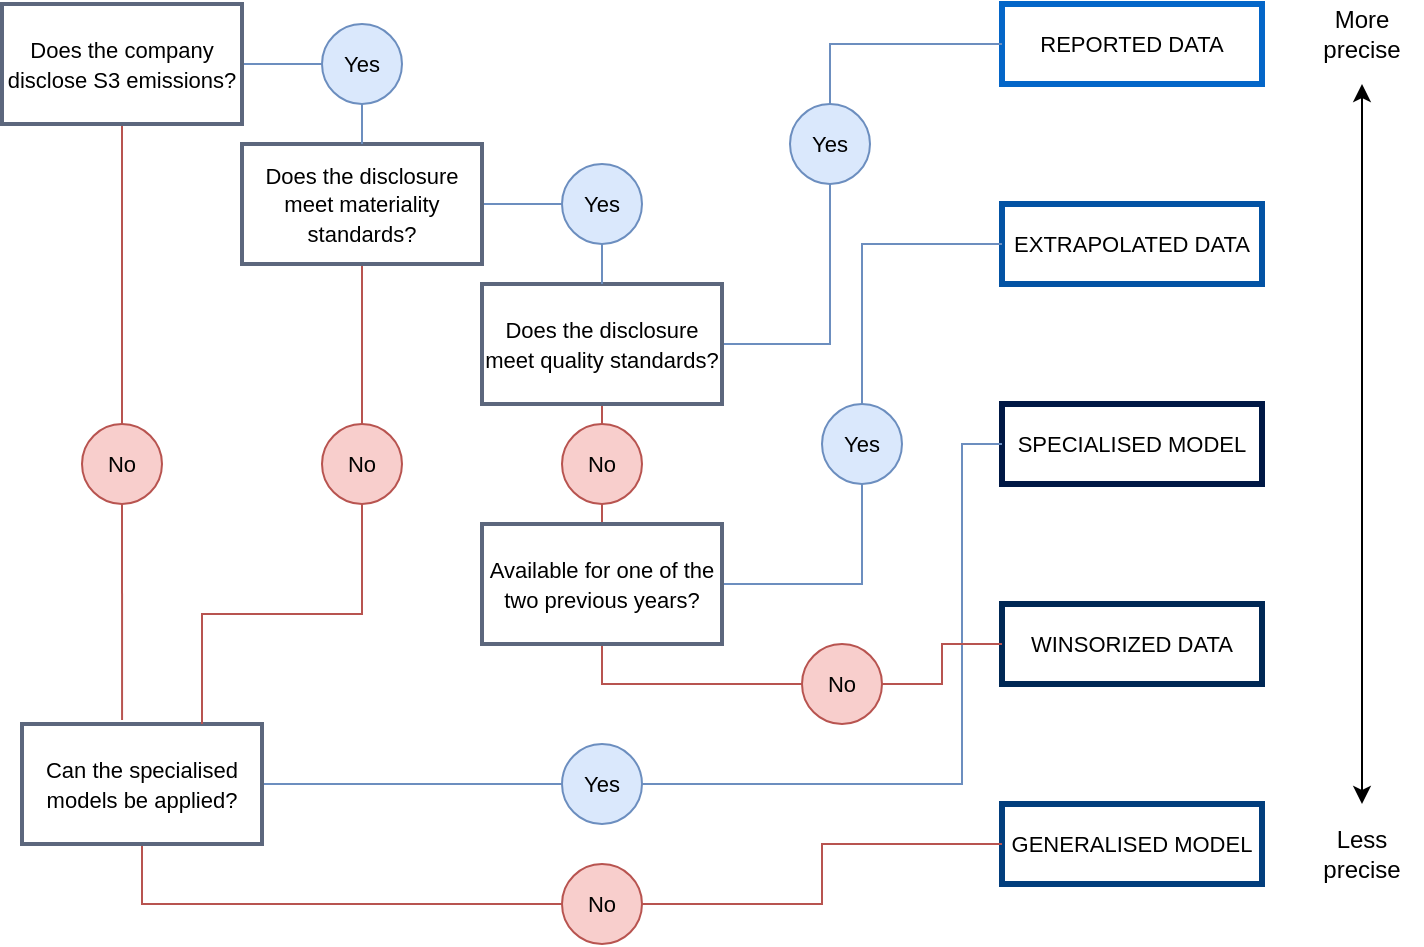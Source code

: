 <mxfile version="24.5.2" type="device">
  <diagram name="Page-1" id="tuqlf_5fMsfbB7A1272M">
    <mxGraphModel dx="1434" dy="772" grid="1" gridSize="10" guides="1" tooltips="1" connect="1" arrows="0" fold="1" page="1" pageScale="1" pageWidth="827" pageHeight="1169" background="none" math="0" shadow="0">
      <root>
        <mxCell id="0" />
        <mxCell id="1" parent="0" />
        <mxCell id="v77sr_TwMKpnWCsUWmL0-36" style="edgeStyle=orthogonalEdgeStyle;rounded=0;orthogonalLoop=1;jettySize=auto;html=1;exitX=1;exitY=0.5;exitDx=0;exitDy=0;entryX=0;entryY=0.5;entryDx=0;entryDy=0;endArrow=none;endFill=0;fillColor=#dae8fc;strokeColor=#6c8ebf;" edge="1" parent="1" source="v77sr_TwMKpnWCsUWmL0-1" target="v77sr_TwMKpnWCsUWmL0-17">
          <mxGeometry relative="1" as="geometry" />
        </mxCell>
        <mxCell id="v77sr_TwMKpnWCsUWmL0-65" style="edgeStyle=orthogonalEdgeStyle;rounded=0;orthogonalLoop=1;jettySize=auto;html=1;exitX=0.5;exitY=1;exitDx=0;exitDy=0;endArrow=none;endFill=0;fillColor=#f8cecc;strokeColor=#b85450;" edge="1" parent="1" source="v77sr_TwMKpnWCsUWmL0-1" target="v77sr_TwMKpnWCsUWmL0-44">
          <mxGeometry relative="1" as="geometry" />
        </mxCell>
        <mxCell id="v77sr_TwMKpnWCsUWmL0-1" value="&lt;font style=&quot;font-size: 11px;&quot;&gt;Does the company disclose S3 emissions?&lt;/font&gt;" style="whiteSpace=wrap;html=1;strokeWidth=2;strokeColor=#5c677d;" vertex="1" parent="1">
          <mxGeometry x="20" y="40" width="120" height="60" as="geometry" />
        </mxCell>
        <mxCell id="v77sr_TwMKpnWCsUWmL0-40" style="edgeStyle=orthogonalEdgeStyle;rounded=0;orthogonalLoop=1;jettySize=auto;html=1;exitX=1;exitY=0.5;exitDx=0;exitDy=0;entryX=0;entryY=0.5;entryDx=0;entryDy=0;endArrow=none;endFill=0;fillColor=#dae8fc;strokeColor=#6c8ebf;" edge="1" parent="1" source="v77sr_TwMKpnWCsUWmL0-2" target="v77sr_TwMKpnWCsUWmL0-24">
          <mxGeometry relative="1" as="geometry" />
        </mxCell>
        <mxCell id="v77sr_TwMKpnWCsUWmL0-67" style="edgeStyle=orthogonalEdgeStyle;rounded=0;orthogonalLoop=1;jettySize=auto;html=1;exitX=0.5;exitY=1;exitDx=0;exitDy=0;entryX=0.5;entryY=0;entryDx=0;entryDy=0;endArrow=none;endFill=0;fillColor=#f8cecc;strokeColor=#b85450;" edge="1" parent="1" source="v77sr_TwMKpnWCsUWmL0-2" target="v77sr_TwMKpnWCsUWmL0-18">
          <mxGeometry relative="1" as="geometry" />
        </mxCell>
        <mxCell id="v77sr_TwMKpnWCsUWmL0-2" value="&lt;font style=&quot;font-size: 11px;&quot;&gt;Does the disclosure meet materiality standards?&lt;/font&gt;" style="whiteSpace=wrap;html=1;strokeColor=#5C677D;strokeWidth=2;" vertex="1" parent="1">
          <mxGeometry x="140" y="110" width="120" height="60" as="geometry" />
        </mxCell>
        <mxCell id="v77sr_TwMKpnWCsUWmL0-48" style="edgeStyle=orthogonalEdgeStyle;rounded=0;orthogonalLoop=1;jettySize=auto;html=1;exitX=0.5;exitY=1;exitDx=0;exitDy=0;entryX=0.5;entryY=0;entryDx=0;entryDy=0;endArrow=none;endFill=0;fillColor=#f8cecc;strokeColor=#b85450;" edge="1" parent="1" source="v77sr_TwMKpnWCsUWmL0-3" target="v77sr_TwMKpnWCsUWmL0-47">
          <mxGeometry relative="1" as="geometry" />
        </mxCell>
        <mxCell id="v77sr_TwMKpnWCsUWmL0-50" style="edgeStyle=orthogonalEdgeStyle;rounded=0;orthogonalLoop=1;jettySize=auto;html=1;exitX=1;exitY=0.5;exitDx=0;exitDy=0;entryX=0.5;entryY=1;entryDx=0;entryDy=0;endArrow=none;endFill=0;fillColor=#dae8fc;strokeColor=#6c8ebf;" edge="1" parent="1" source="v77sr_TwMKpnWCsUWmL0-3" target="v77sr_TwMKpnWCsUWmL0-23">
          <mxGeometry relative="1" as="geometry" />
        </mxCell>
        <mxCell id="v77sr_TwMKpnWCsUWmL0-3" value="&lt;font style=&quot;font-size: 11px;&quot;&gt;Does the disclosure meet quality standards?&lt;/font&gt;" style="whiteSpace=wrap;html=1;strokeWidth=2;strokeColor=#5C677D;" vertex="1" parent="1">
          <mxGeometry x="260" y="180" width="120" height="60" as="geometry" />
        </mxCell>
        <mxCell id="v77sr_TwMKpnWCsUWmL0-5" style="edgeStyle=orthogonalEdgeStyle;rounded=0;orthogonalLoop=1;jettySize=auto;html=1;exitX=0.5;exitY=1;exitDx=0;exitDy=0;" edge="1" parent="1" source="v77sr_TwMKpnWCsUWmL0-2" target="v77sr_TwMKpnWCsUWmL0-2">
          <mxGeometry relative="1" as="geometry" />
        </mxCell>
        <mxCell id="v77sr_TwMKpnWCsUWmL0-57" style="edgeStyle=orthogonalEdgeStyle;rounded=0;orthogonalLoop=1;jettySize=auto;html=1;exitX=1;exitY=0.5;exitDx=0;exitDy=0;entryX=0;entryY=0.5;entryDx=0;entryDy=0;endArrow=none;endFill=0;fillColor=#dae8fc;strokeColor=#6c8ebf;" edge="1" parent="1" source="v77sr_TwMKpnWCsUWmL0-6" target="v77sr_TwMKpnWCsUWmL0-20">
          <mxGeometry relative="1" as="geometry" />
        </mxCell>
        <mxCell id="v77sr_TwMKpnWCsUWmL0-63" style="edgeStyle=orthogonalEdgeStyle;rounded=0;orthogonalLoop=1;jettySize=auto;html=1;exitX=0.5;exitY=1;exitDx=0;exitDy=0;entryX=0;entryY=0.5;entryDx=0;entryDy=0;endArrow=none;endFill=0;fillColor=#f8cecc;strokeColor=#b85450;" edge="1" parent="1" source="v77sr_TwMKpnWCsUWmL0-6" target="v77sr_TwMKpnWCsUWmL0-43">
          <mxGeometry relative="1" as="geometry" />
        </mxCell>
        <mxCell id="v77sr_TwMKpnWCsUWmL0-6" value="&lt;font style=&quot;font-size: 11px;&quot;&gt;Can the specialised models be applied?&lt;/font&gt;" style="whiteSpace=wrap;html=1;strokeColor=#5C677D;strokeWidth=2;" vertex="1" parent="1">
          <mxGeometry x="30" y="400" width="120" height="60" as="geometry" />
        </mxCell>
        <mxCell id="v77sr_TwMKpnWCsUWmL0-49" style="edgeStyle=orthogonalEdgeStyle;rounded=0;orthogonalLoop=1;jettySize=auto;html=1;exitX=0.5;exitY=0;exitDx=0;exitDy=0;entryX=0.5;entryY=1;entryDx=0;entryDy=0;endArrow=none;endFill=0;fillColor=#f8cecc;strokeColor=#b85450;" edge="1" parent="1" source="v77sr_TwMKpnWCsUWmL0-7" target="v77sr_TwMKpnWCsUWmL0-47">
          <mxGeometry relative="1" as="geometry" />
        </mxCell>
        <mxCell id="v77sr_TwMKpnWCsUWmL0-54" style="edgeStyle=orthogonalEdgeStyle;rounded=0;orthogonalLoop=1;jettySize=auto;html=1;exitX=1;exitY=0.5;exitDx=0;exitDy=0;entryX=0.5;entryY=1;entryDx=0;entryDy=0;endArrow=none;endFill=0;fillColor=#dae8fc;strokeColor=#6c8ebf;" edge="1" parent="1" source="v77sr_TwMKpnWCsUWmL0-7" target="v77sr_TwMKpnWCsUWmL0-22">
          <mxGeometry relative="1" as="geometry" />
        </mxCell>
        <mxCell id="v77sr_TwMKpnWCsUWmL0-61" style="edgeStyle=orthogonalEdgeStyle;rounded=0;orthogonalLoop=1;jettySize=auto;html=1;exitX=0.5;exitY=1;exitDx=0;exitDy=0;endArrow=none;endFill=0;fillColor=#f8cecc;strokeColor=#b85450;" edge="1" parent="1" source="v77sr_TwMKpnWCsUWmL0-7" target="v77sr_TwMKpnWCsUWmL0-46">
          <mxGeometry relative="1" as="geometry" />
        </mxCell>
        <mxCell id="v77sr_TwMKpnWCsUWmL0-7" value="&lt;font style=&quot;font-size: 11px;&quot;&gt;Available for one of the two previous years?&lt;/font&gt;" style="whiteSpace=wrap;html=1;strokeWidth=2;strokeColor=#5C677D;" vertex="1" parent="1">
          <mxGeometry x="260" y="300" width="120" height="60" as="geometry" />
        </mxCell>
        <mxCell id="v77sr_TwMKpnWCsUWmL0-10" value="&lt;font style=&quot;font-size: 11px;&quot;&gt;REPORTED DATA&lt;/font&gt;" style="whiteSpace=wrap;html=1;strokeWidth=3;strokeColor=#0466c8;" vertex="1" parent="1">
          <mxGeometry x="520" y="40" width="130" height="40" as="geometry" />
        </mxCell>
        <mxCell id="v77sr_TwMKpnWCsUWmL0-11" value="&lt;font style=&quot;font-size: 11px;&quot;&gt;EXTRAPOLATED DATA&lt;/font&gt;" style="whiteSpace=wrap;html=1;strokeWidth=3;strokeColor=#0353a4;" vertex="1" parent="1">
          <mxGeometry x="520" y="140" width="130" height="40" as="geometry" />
        </mxCell>
        <mxCell id="v77sr_TwMKpnWCsUWmL0-12" value="&lt;font style=&quot;font-size: 11px;&quot;&gt;SPECIALISED MODEL&lt;/font&gt;" style="whiteSpace=wrap;html=1;strokeColor=#001845;strokeWidth=3;" vertex="1" parent="1">
          <mxGeometry x="520" y="240" width="130" height="40" as="geometry" />
        </mxCell>
        <mxCell id="v77sr_TwMKpnWCsUWmL0-13" value="&lt;font style=&quot;font-size: 11px;&quot;&gt;WINSORIZED DATA&lt;/font&gt;" style="whiteSpace=wrap;html=1;strokeWidth=3;strokeColor=#002855;" vertex="1" parent="1">
          <mxGeometry x="520" y="340" width="130" height="40" as="geometry" />
        </mxCell>
        <mxCell id="v77sr_TwMKpnWCsUWmL0-14" value="&lt;font style=&quot;font-size: 11px;&quot;&gt;GENERALISED MODEL&lt;/font&gt;" style="whiteSpace=wrap;html=1;strokeWidth=3;strokeColor=#023E7D;" vertex="1" parent="1">
          <mxGeometry x="520" y="440" width="130" height="40" as="geometry" />
        </mxCell>
        <mxCell id="v77sr_TwMKpnWCsUWmL0-38" style="edgeStyle=orthogonalEdgeStyle;rounded=0;orthogonalLoop=1;jettySize=auto;html=1;exitX=0.5;exitY=1;exitDx=0;exitDy=0;entryX=0.5;entryY=0;entryDx=0;entryDy=0;endArrow=none;endFill=0;fillColor=#dae8fc;strokeColor=#6c8ebf;" edge="1" parent="1" source="v77sr_TwMKpnWCsUWmL0-17" target="v77sr_TwMKpnWCsUWmL0-2">
          <mxGeometry relative="1" as="geometry" />
        </mxCell>
        <mxCell id="v77sr_TwMKpnWCsUWmL0-17" value="&lt;font style=&quot;font-size: 11px;&quot;&gt;Yes&lt;/font&gt;" style="ellipse;whiteSpace=wrap;html=1;fillColor=#dae8fc;strokeColor=#6c8ebf;" vertex="1" parent="1">
          <mxGeometry x="180" y="50" width="40" height="40" as="geometry" />
        </mxCell>
        <mxCell id="v77sr_TwMKpnWCsUWmL0-68" style="edgeStyle=orthogonalEdgeStyle;rounded=0;orthogonalLoop=1;jettySize=auto;html=1;exitX=0.5;exitY=1;exitDx=0;exitDy=0;entryX=0.75;entryY=0;entryDx=0;entryDy=0;endArrow=none;endFill=0;fillColor=#f8cecc;strokeColor=#b85450;" edge="1" parent="1" source="v77sr_TwMKpnWCsUWmL0-18" target="v77sr_TwMKpnWCsUWmL0-6">
          <mxGeometry relative="1" as="geometry" />
        </mxCell>
        <mxCell id="v77sr_TwMKpnWCsUWmL0-18" value="&lt;font style=&quot;font-size: 11px;&quot;&gt;No&lt;/font&gt;" style="ellipse;whiteSpace=wrap;html=1;fillColor=#f8cecc;strokeColor=#b85450;" vertex="1" parent="1">
          <mxGeometry x="180" y="250" width="40" height="40" as="geometry" />
        </mxCell>
        <mxCell id="v77sr_TwMKpnWCsUWmL0-58" style="edgeStyle=orthogonalEdgeStyle;rounded=0;orthogonalLoop=1;jettySize=auto;html=1;exitX=1;exitY=0.5;exitDx=0;exitDy=0;entryX=0;entryY=0.5;entryDx=0;entryDy=0;endArrow=none;endFill=0;fillColor=#dae8fc;strokeColor=#6c8ebf;" edge="1" parent="1" source="v77sr_TwMKpnWCsUWmL0-20" target="v77sr_TwMKpnWCsUWmL0-12">
          <mxGeometry relative="1" as="geometry">
            <Array as="points">
              <mxPoint x="500" y="430" />
              <mxPoint x="500" y="260" />
            </Array>
          </mxGeometry>
        </mxCell>
        <mxCell id="v77sr_TwMKpnWCsUWmL0-20" value="&lt;font style=&quot;font-size: 11px;&quot;&gt;Yes&lt;/font&gt;" style="ellipse;whiteSpace=wrap;html=1;fillColor=#dae8fc;strokeColor=#6c8ebf;" vertex="1" parent="1">
          <mxGeometry x="300" y="410" width="40" height="40" as="geometry" />
        </mxCell>
        <mxCell id="v77sr_TwMKpnWCsUWmL0-55" style="edgeStyle=orthogonalEdgeStyle;rounded=0;orthogonalLoop=1;jettySize=auto;html=1;exitX=0.5;exitY=0;exitDx=0;exitDy=0;entryX=0;entryY=0.5;entryDx=0;entryDy=0;endArrow=none;endFill=0;fillColor=#dae8fc;strokeColor=#6c8ebf;" edge="1" parent="1" source="v77sr_TwMKpnWCsUWmL0-22" target="v77sr_TwMKpnWCsUWmL0-11">
          <mxGeometry relative="1" as="geometry" />
        </mxCell>
        <mxCell id="v77sr_TwMKpnWCsUWmL0-22" value="&lt;font style=&quot;font-size: 11px;&quot;&gt;Yes&lt;/font&gt;" style="ellipse;whiteSpace=wrap;html=1;fillColor=#dae8fc;strokeColor=#6c8ebf;" vertex="1" parent="1">
          <mxGeometry x="430" y="240" width="40" height="40" as="geometry" />
        </mxCell>
        <mxCell id="v77sr_TwMKpnWCsUWmL0-51" style="edgeStyle=orthogonalEdgeStyle;rounded=0;orthogonalLoop=1;jettySize=auto;html=1;exitX=0.5;exitY=0;exitDx=0;exitDy=0;entryX=0;entryY=0.5;entryDx=0;entryDy=0;endArrow=none;endFill=0;fillColor=#dae8fc;strokeColor=#6c8ebf;" edge="1" parent="1" source="v77sr_TwMKpnWCsUWmL0-23" target="v77sr_TwMKpnWCsUWmL0-10">
          <mxGeometry relative="1" as="geometry" />
        </mxCell>
        <mxCell id="v77sr_TwMKpnWCsUWmL0-23" value="&lt;font style=&quot;font-size: 11px;&quot;&gt;Yes&lt;/font&gt;" style="ellipse;whiteSpace=wrap;html=1;fillColor=#dae8fc;strokeColor=#6c8ebf;" vertex="1" parent="1">
          <mxGeometry x="414" y="90" width="40" height="40" as="geometry" />
        </mxCell>
        <mxCell id="v77sr_TwMKpnWCsUWmL0-41" style="edgeStyle=orthogonalEdgeStyle;rounded=0;orthogonalLoop=1;jettySize=auto;html=1;exitX=0.5;exitY=1;exitDx=0;exitDy=0;entryX=0.5;entryY=0;entryDx=0;entryDy=0;fillColor=#dae8fc;strokeColor=#6c8ebf;endArrow=none;endFill=0;" edge="1" parent="1" source="v77sr_TwMKpnWCsUWmL0-24" target="v77sr_TwMKpnWCsUWmL0-3">
          <mxGeometry relative="1" as="geometry" />
        </mxCell>
        <mxCell id="v77sr_TwMKpnWCsUWmL0-24" value="&lt;font style=&quot;font-size: 11px;&quot;&gt;Yes&lt;/font&gt;" style="ellipse;whiteSpace=wrap;html=1;fillColor=#dae8fc;strokeColor=#6c8ebf;" vertex="1" parent="1">
          <mxGeometry x="300" y="120" width="40" height="40" as="geometry" />
        </mxCell>
        <mxCell id="v77sr_TwMKpnWCsUWmL0-64" style="edgeStyle=orthogonalEdgeStyle;rounded=0;orthogonalLoop=1;jettySize=auto;html=1;exitX=1;exitY=0.5;exitDx=0;exitDy=0;entryX=0;entryY=0.5;entryDx=0;entryDy=0;endArrow=none;endFill=0;fillColor=#f8cecc;strokeColor=#b85450;" edge="1" parent="1" source="v77sr_TwMKpnWCsUWmL0-43" target="v77sr_TwMKpnWCsUWmL0-14">
          <mxGeometry relative="1" as="geometry" />
        </mxCell>
        <mxCell id="v77sr_TwMKpnWCsUWmL0-43" value="&lt;font style=&quot;font-size: 11px;&quot;&gt;No&lt;/font&gt;" style="ellipse;whiteSpace=wrap;html=1;fillColor=#f8cecc;strokeColor=#b85450;" vertex="1" parent="1">
          <mxGeometry x="300" y="470" width="40" height="40" as="geometry" />
        </mxCell>
        <mxCell id="v77sr_TwMKpnWCsUWmL0-44" value="&lt;font style=&quot;font-size: 11px;&quot;&gt;No&lt;/font&gt;" style="ellipse;whiteSpace=wrap;html=1;fillColor=#f8cecc;strokeColor=#b85450;" vertex="1" parent="1">
          <mxGeometry x="60" y="250" width="40" height="40" as="geometry" />
        </mxCell>
        <mxCell id="v77sr_TwMKpnWCsUWmL0-62" style="edgeStyle=orthogonalEdgeStyle;rounded=0;orthogonalLoop=1;jettySize=auto;html=1;exitX=1;exitY=0.5;exitDx=0;exitDy=0;entryX=0;entryY=0.5;entryDx=0;entryDy=0;fillColor=#f8cecc;strokeColor=#b85450;endArrow=none;endFill=0;" edge="1" parent="1" source="v77sr_TwMKpnWCsUWmL0-46" target="v77sr_TwMKpnWCsUWmL0-13">
          <mxGeometry relative="1" as="geometry" />
        </mxCell>
        <mxCell id="v77sr_TwMKpnWCsUWmL0-46" value="&lt;font style=&quot;font-size: 11px;&quot;&gt;No&lt;/font&gt;" style="ellipse;whiteSpace=wrap;html=1;fillColor=#f8cecc;strokeColor=#b85450;" vertex="1" parent="1">
          <mxGeometry x="420" y="360" width="40" height="40" as="geometry" />
        </mxCell>
        <mxCell id="v77sr_TwMKpnWCsUWmL0-47" value="&lt;font style=&quot;font-size: 11px;&quot;&gt;No&lt;/font&gt;" style="ellipse;whiteSpace=wrap;html=1;fillColor=#f8cecc;strokeColor=#b85450;" vertex="1" parent="1">
          <mxGeometry x="300" y="250" width="40" height="40" as="geometry" />
        </mxCell>
        <mxCell id="v77sr_TwMKpnWCsUWmL0-66" style="edgeStyle=orthogonalEdgeStyle;rounded=0;orthogonalLoop=1;jettySize=auto;html=1;exitX=0.5;exitY=1;exitDx=0;exitDy=0;entryX=0.417;entryY=-0.033;entryDx=0;entryDy=0;entryPerimeter=0;endArrow=none;endFill=0;fillColor=#f8cecc;strokeColor=#b85450;" edge="1" parent="1" source="v77sr_TwMKpnWCsUWmL0-44" target="v77sr_TwMKpnWCsUWmL0-6">
          <mxGeometry relative="1" as="geometry" />
        </mxCell>
        <mxCell id="v77sr_TwMKpnWCsUWmL0-69" value="" style="edgeStyle=none;orthogonalLoop=1;jettySize=auto;html=1;rounded=0;startArrow=classic;startFill=1;" edge="1" parent="1">
          <mxGeometry width="80" relative="1" as="geometry">
            <mxPoint x="700" y="440" as="sourcePoint" />
            <mxPoint x="700" y="80" as="targetPoint" />
            <Array as="points" />
          </mxGeometry>
        </mxCell>
        <mxCell id="v77sr_TwMKpnWCsUWmL0-70" value="More precise" style="text;strokeColor=none;align=center;fillColor=none;html=1;verticalAlign=middle;whiteSpace=wrap;rounded=0;" vertex="1" parent="1">
          <mxGeometry x="670" y="40" width="60" height="30" as="geometry" />
        </mxCell>
        <mxCell id="v77sr_TwMKpnWCsUWmL0-72" value="Less precise" style="text;strokeColor=none;align=center;fillColor=none;html=1;verticalAlign=middle;whiteSpace=wrap;rounded=0;" vertex="1" parent="1">
          <mxGeometry x="670" y="450" width="60" height="30" as="geometry" />
        </mxCell>
      </root>
    </mxGraphModel>
  </diagram>
</mxfile>
